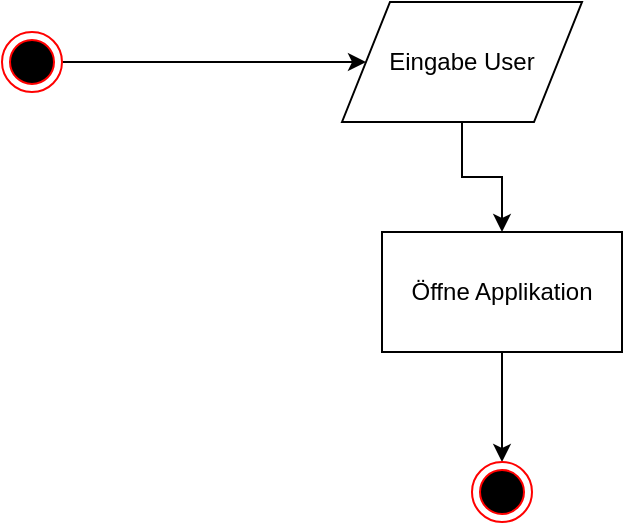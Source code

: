 <mxfile version="10.6.9" type="github"><diagram id="gi8sTm2-72uidCCtFBPM" name="Page-1"><mxGraphModel dx="818" dy="579" grid="1" gridSize="10" guides="1" tooltips="1" connect="1" arrows="1" fold="1" page="1" pageScale="1" pageWidth="827" pageHeight="1169" math="0" shadow="0"><root><mxCell id="0"/><mxCell id="1" parent="0"/><mxCell id="bsA4vHs_S4LCa7JDZV14-3" style="edgeStyle=orthogonalEdgeStyle;rounded=0;orthogonalLoop=1;jettySize=auto;html=1;exitX=1;exitY=0.5;exitDx=0;exitDy=0;entryX=0;entryY=0.5;entryDx=0;entryDy=0;" edge="1" parent="1" source="bsA4vHs_S4LCa7JDZV14-1" target="bsA4vHs_S4LCa7JDZV14-2"><mxGeometry relative="1" as="geometry"/></mxCell><mxCell id="bsA4vHs_S4LCa7JDZV14-1" value="" style="ellipse;html=1;shape=endState;fillColor=#000000;strokeColor=#ff0000;" vertex="1" parent="1"><mxGeometry x="110" y="470" width="30" height="30" as="geometry"/></mxCell><mxCell id="bsA4vHs_S4LCa7JDZV14-5" style="edgeStyle=orthogonalEdgeStyle;rounded=0;orthogonalLoop=1;jettySize=auto;html=1;exitX=0.5;exitY=1;exitDx=0;exitDy=0;entryX=0.5;entryY=0;entryDx=0;entryDy=0;" edge="1" parent="1" source="bsA4vHs_S4LCa7JDZV14-2" target="bsA4vHs_S4LCa7JDZV14-4"><mxGeometry relative="1" as="geometry"/></mxCell><mxCell id="bsA4vHs_S4LCa7JDZV14-2" value="Eingabe User" style="shape=parallelogram;perimeter=parallelogramPerimeter;whiteSpace=wrap;html=1;" vertex="1" parent="1"><mxGeometry x="280" y="455" width="120" height="60" as="geometry"/></mxCell><mxCell id="bsA4vHs_S4LCa7JDZV14-7" value="" style="edgeStyle=orthogonalEdgeStyle;rounded=0;orthogonalLoop=1;jettySize=auto;html=1;" edge="1" parent="1" source="bsA4vHs_S4LCa7JDZV14-4" target="bsA4vHs_S4LCa7JDZV14-6"><mxGeometry relative="1" as="geometry"/></mxCell><mxCell id="bsA4vHs_S4LCa7JDZV14-4" value="Öffne Applikation" style="rounded=0;whiteSpace=wrap;html=1;" vertex="1" parent="1"><mxGeometry x="300" y="570" width="120" height="60" as="geometry"/></mxCell><mxCell id="bsA4vHs_S4LCa7JDZV14-6" value="" style="ellipse;html=1;shape=endState;fillColor=#000000;strokeColor=#ff0000;" vertex="1" parent="1"><mxGeometry x="345" y="685" width="30" height="30" as="geometry"/></mxCell></root></mxGraphModel></diagram></mxfile>